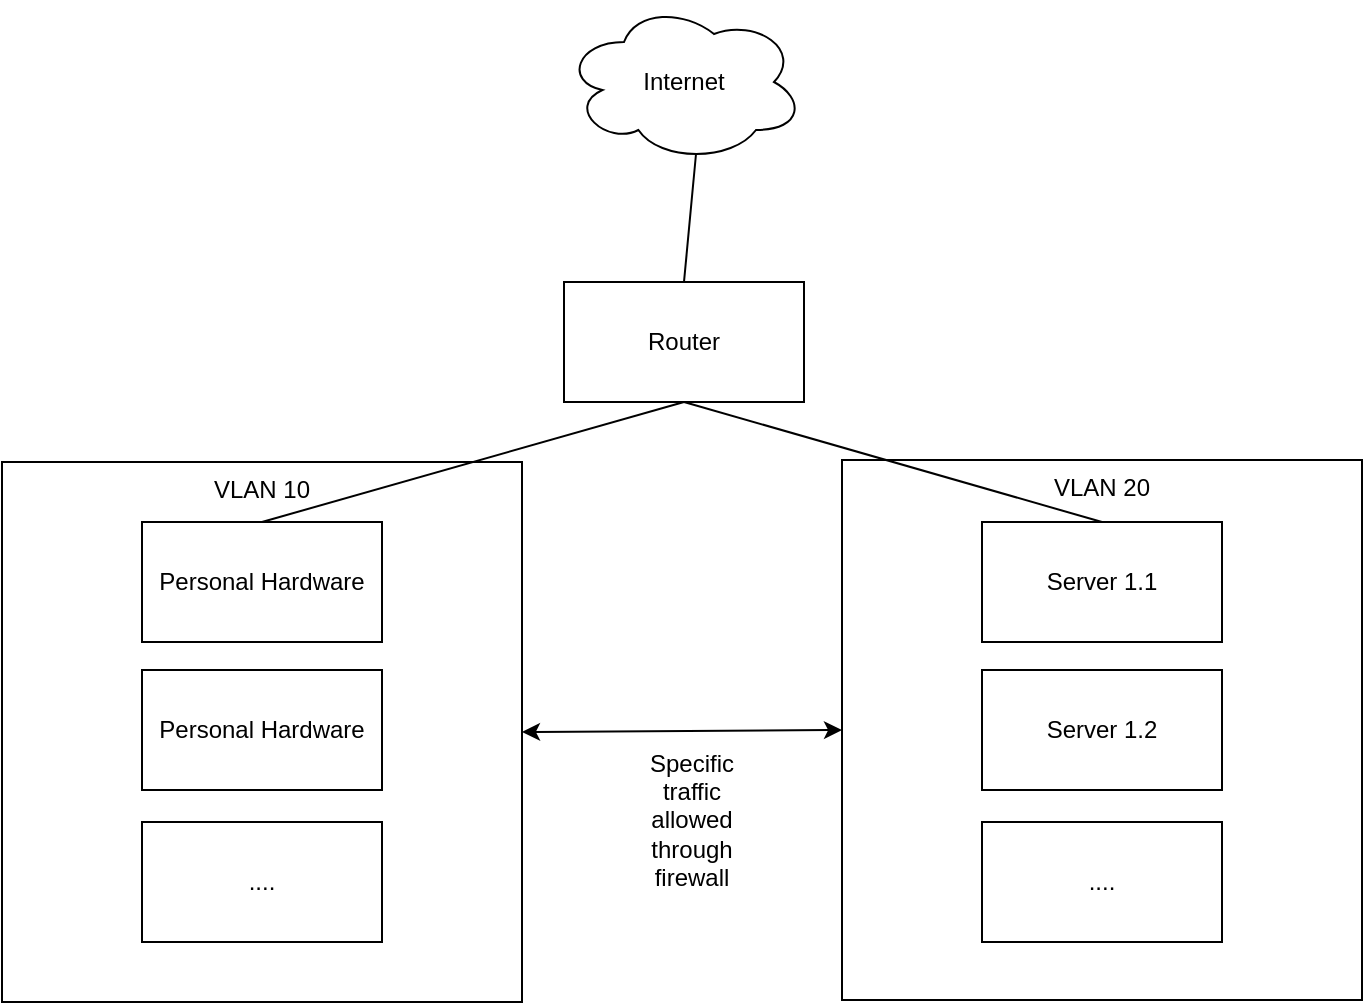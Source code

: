 <mxfile version="24.6.5" type="device">
  <diagram name="Page-1" id="bcNJMhatOZ0sZVu_zxhw">
    <mxGraphModel dx="1026" dy="625" grid="1" gridSize="10" guides="1" tooltips="1" connect="1" arrows="1" fold="1" page="1" pageScale="1" pageWidth="850" pageHeight="1100" math="0" shadow="0">
      <root>
        <mxCell id="0" />
        <mxCell id="1" parent="0" />
        <mxCell id="nCdiumUnFe-sobkJ3sBV-1" value="Router" style="rounded=0;whiteSpace=wrap;html=1;" vertex="1" parent="1">
          <mxGeometry x="361" y="170" width="120" height="60" as="geometry" />
        </mxCell>
        <mxCell id="nCdiumUnFe-sobkJ3sBV-2" value="&lt;div&gt;Internet&lt;/div&gt;" style="ellipse;shape=cloud;whiteSpace=wrap;html=1;" vertex="1" parent="1">
          <mxGeometry x="361" y="30" width="120" height="80" as="geometry" />
        </mxCell>
        <mxCell id="nCdiumUnFe-sobkJ3sBV-3" value="VLAN 10" style="rounded=0;whiteSpace=wrap;html=1;verticalAlign=top;" vertex="1" parent="1">
          <mxGeometry x="80" y="260" width="260" height="270" as="geometry" />
        </mxCell>
        <mxCell id="nCdiumUnFe-sobkJ3sBV-4" value="&lt;div&gt;VLAN 20&lt;br&gt;&lt;/div&gt;" style="rounded=0;whiteSpace=wrap;html=1;align=center;verticalAlign=top;" vertex="1" parent="1">
          <mxGeometry x="500" y="259" width="260" height="270" as="geometry" />
        </mxCell>
        <mxCell id="nCdiumUnFe-sobkJ3sBV-5" value="Personal Hardware" style="rounded=0;whiteSpace=wrap;html=1;" vertex="1" parent="1">
          <mxGeometry x="150" y="364" width="120" height="60" as="geometry" />
        </mxCell>
        <mxCell id="nCdiumUnFe-sobkJ3sBV-6" value="Server 1.1" style="rounded=0;whiteSpace=wrap;html=1;" vertex="1" parent="1">
          <mxGeometry x="570" y="290" width="120" height="60" as="geometry" />
        </mxCell>
        <mxCell id="nCdiumUnFe-sobkJ3sBV-7" value="Personal Hardware" style="rounded=0;whiteSpace=wrap;html=1;" vertex="1" parent="1">
          <mxGeometry x="150" y="290" width="120" height="60" as="geometry" />
        </mxCell>
        <mxCell id="nCdiumUnFe-sobkJ3sBV-8" value="Server 1.2" style="rounded=0;whiteSpace=wrap;html=1;" vertex="1" parent="1">
          <mxGeometry x="570" y="364" width="120" height="60" as="geometry" />
        </mxCell>
        <mxCell id="nCdiumUnFe-sobkJ3sBV-9" value="&lt;div&gt;....&lt;/div&gt;" style="rounded=0;whiteSpace=wrap;html=1;" vertex="1" parent="1">
          <mxGeometry x="570" y="440" width="120" height="60" as="geometry" />
        </mxCell>
        <mxCell id="nCdiumUnFe-sobkJ3sBV-10" value="...." style="rounded=0;whiteSpace=wrap;html=1;" vertex="1" parent="1">
          <mxGeometry x="150" y="440" width="120" height="60" as="geometry" />
        </mxCell>
        <mxCell id="nCdiumUnFe-sobkJ3sBV-13" value="" style="endArrow=classic;startArrow=classic;html=1;rounded=0;exitX=1;exitY=0.5;exitDx=0;exitDy=0;entryX=0;entryY=0.5;entryDx=0;entryDy=0;" edge="1" parent="1" source="nCdiumUnFe-sobkJ3sBV-3" target="nCdiumUnFe-sobkJ3sBV-4">
          <mxGeometry width="50" height="50" relative="1" as="geometry">
            <mxPoint x="400" y="350" as="sourcePoint" />
            <mxPoint x="450" y="300" as="targetPoint" />
          </mxGeometry>
        </mxCell>
        <mxCell id="nCdiumUnFe-sobkJ3sBV-14" value="Specific traffic allowed through firewall" style="text;html=1;align=center;verticalAlign=middle;whiteSpace=wrap;rounded=0;" vertex="1" parent="1">
          <mxGeometry x="395" y="424" width="60" height="30" as="geometry" />
        </mxCell>
        <mxCell id="nCdiumUnFe-sobkJ3sBV-16" value="" style="endArrow=none;html=1;rounded=0;entryX=0.55;entryY=0.95;entryDx=0;entryDy=0;entryPerimeter=0;exitX=0.5;exitY=0;exitDx=0;exitDy=0;" edge="1" parent="1" source="nCdiumUnFe-sobkJ3sBV-1" target="nCdiumUnFe-sobkJ3sBV-2">
          <mxGeometry width="50" height="50" relative="1" as="geometry">
            <mxPoint x="400" y="350" as="sourcePoint" />
            <mxPoint x="450" y="300" as="targetPoint" />
          </mxGeometry>
        </mxCell>
        <mxCell id="nCdiumUnFe-sobkJ3sBV-17" value="" style="endArrow=none;html=1;rounded=0;exitX=0.5;exitY=0;exitDx=0;exitDy=0;entryX=0.5;entryY=1;entryDx=0;entryDy=0;" edge="1" parent="1" source="nCdiumUnFe-sobkJ3sBV-7" target="nCdiumUnFe-sobkJ3sBV-1">
          <mxGeometry width="50" height="50" relative="1" as="geometry">
            <mxPoint x="400" y="350" as="sourcePoint" />
            <mxPoint x="450" y="300" as="targetPoint" />
          </mxGeometry>
        </mxCell>
        <mxCell id="nCdiumUnFe-sobkJ3sBV-18" value="" style="endArrow=none;html=1;rounded=0;entryX=0.5;entryY=1;entryDx=0;entryDy=0;exitX=0.5;exitY=0;exitDx=0;exitDy=0;" edge="1" parent="1" source="nCdiumUnFe-sobkJ3sBV-6" target="nCdiumUnFe-sobkJ3sBV-1">
          <mxGeometry width="50" height="50" relative="1" as="geometry">
            <mxPoint x="400" y="350" as="sourcePoint" />
            <mxPoint x="450" y="300" as="targetPoint" />
          </mxGeometry>
        </mxCell>
      </root>
    </mxGraphModel>
  </diagram>
</mxfile>
